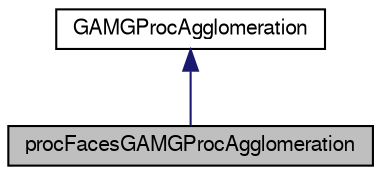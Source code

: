 digraph "procFacesGAMGProcAgglomeration"
{
  bgcolor="transparent";
  edge [fontname="FreeSans",fontsize="10",labelfontname="FreeSans",labelfontsize="10"];
  node [fontname="FreeSans",fontsize="10",shape=record];
  Node0 [label="procFacesGAMGProcAgglomeration",height=0.2,width=0.4,color="black", fillcolor="grey75", style="filled", fontcolor="black"];
  Node1 -> Node0 [dir="back",color="midnightblue",fontsize="10",style="solid",fontname="FreeSans"];
  Node1 [label="GAMGProcAgglomeration",height=0.2,width=0.4,color="black",URL="$a26982.html",tooltip="Processor agglomeration of GAMGAgglomerations. "];
}
